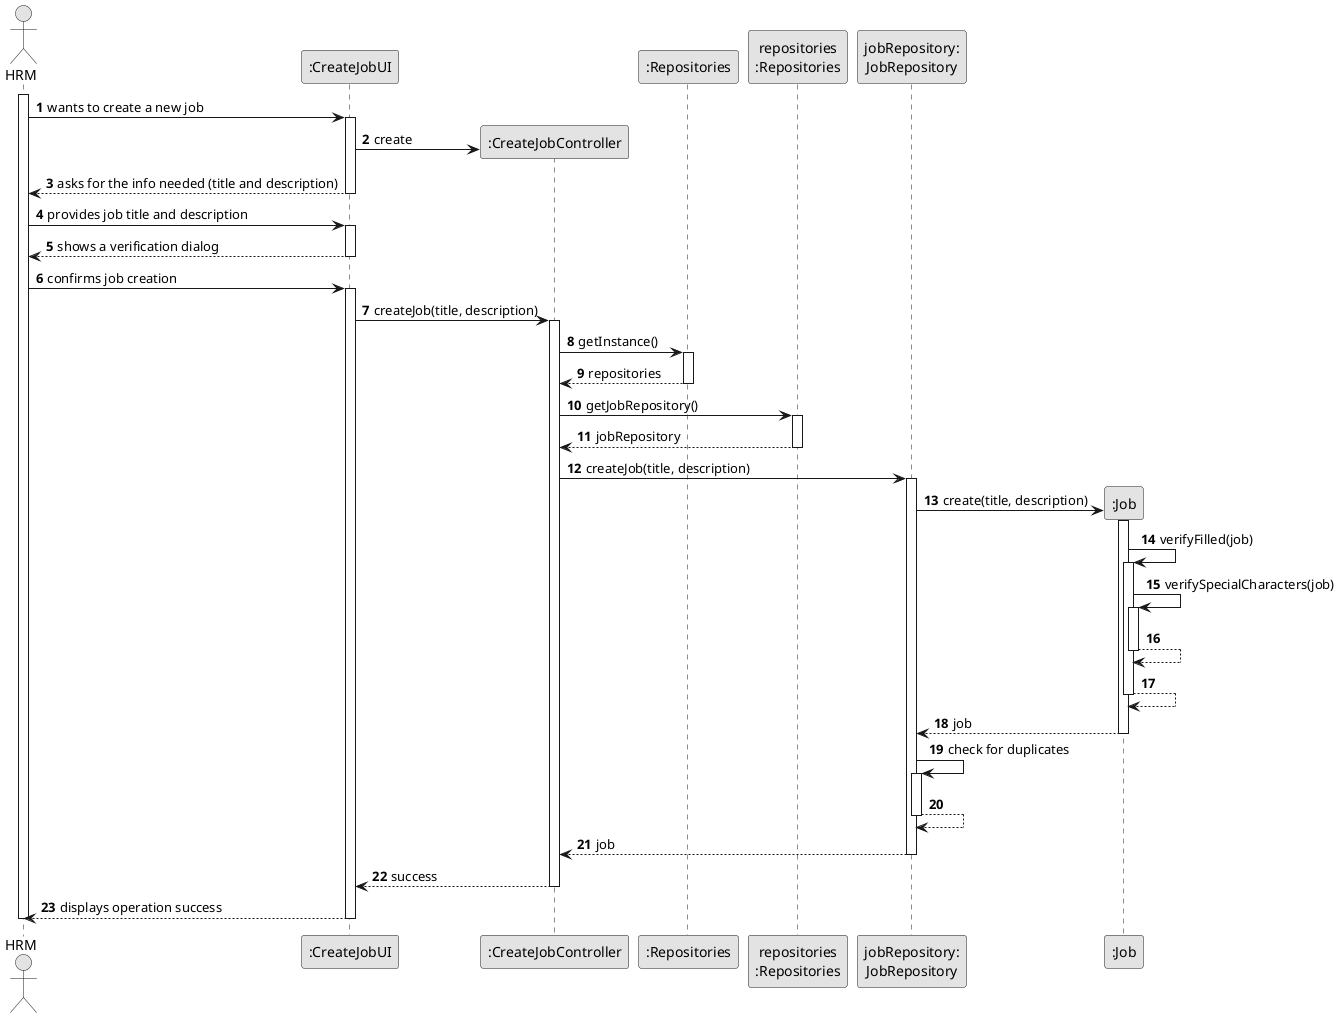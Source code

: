 @startuml
skinparam monochrome true
skinparam packageStyle rectangle
skinparam shadowing false

autonumber

'hide footbox
actor "HRM" as Employee
participant ":CreateJobUI" as UI
participant ":CreateJobController" as CTRL
participant ":Repositories" as GlobRepo
participant "repositories\n:Repositories" as PLAT
participant "jobRepository:\nJobRepository" as jobRepository
participant ":Job" as Job

activate Employee

Employee -> UI : wants to create a new job
activate UI

UI -> CTRL** : create

UI --> Employee : asks for the info needed (title and description)
deactivate UI

Employee -> UI : provides job title and description
activate UI

UI --> Employee : shows a verification dialog
deactivate UI

Employee -> UI : confirms job creation
activate UI

UI -> CTRL : createJob(title, description)
activate CTRL

CTRL -> GlobRepo : getInstance()
activate GlobRepo

GlobRepo --> CTRL : repositories
deactivate GlobRepo

CTRL -> PLAT : getJobRepository()
activate PLAT

PLAT -->  CTRL: jobRepository
deactivate PLAT

CTRL -> jobRepository : createJob(title, description)
activate jobRepository

    jobRepository -> Job** : create(title, description)
        activate Job

    Job -> Job : verifyFilled(job)
        activate Job

        Job -> Job : verifySpecialCharacters(job)
        activate Job

        Job --> Job
        deactivate Job

    Job --> Job
    deactivate Job

    'Job -> Job : addJob(job)
    Job --> jobRepository : job
    deactivate Job


    jobRepository -> jobRepository : check for duplicates
    activate jobRepository

    jobRepository --> jobRepository
    deactivate jobRepository

jobRepository --> CTRL : job
deactivate jobRepository

CTRL --> UI : success
deactivate CTRL

UI --> Employee : displays operation success

deactivate UI
deactivate Employee

@enduml
